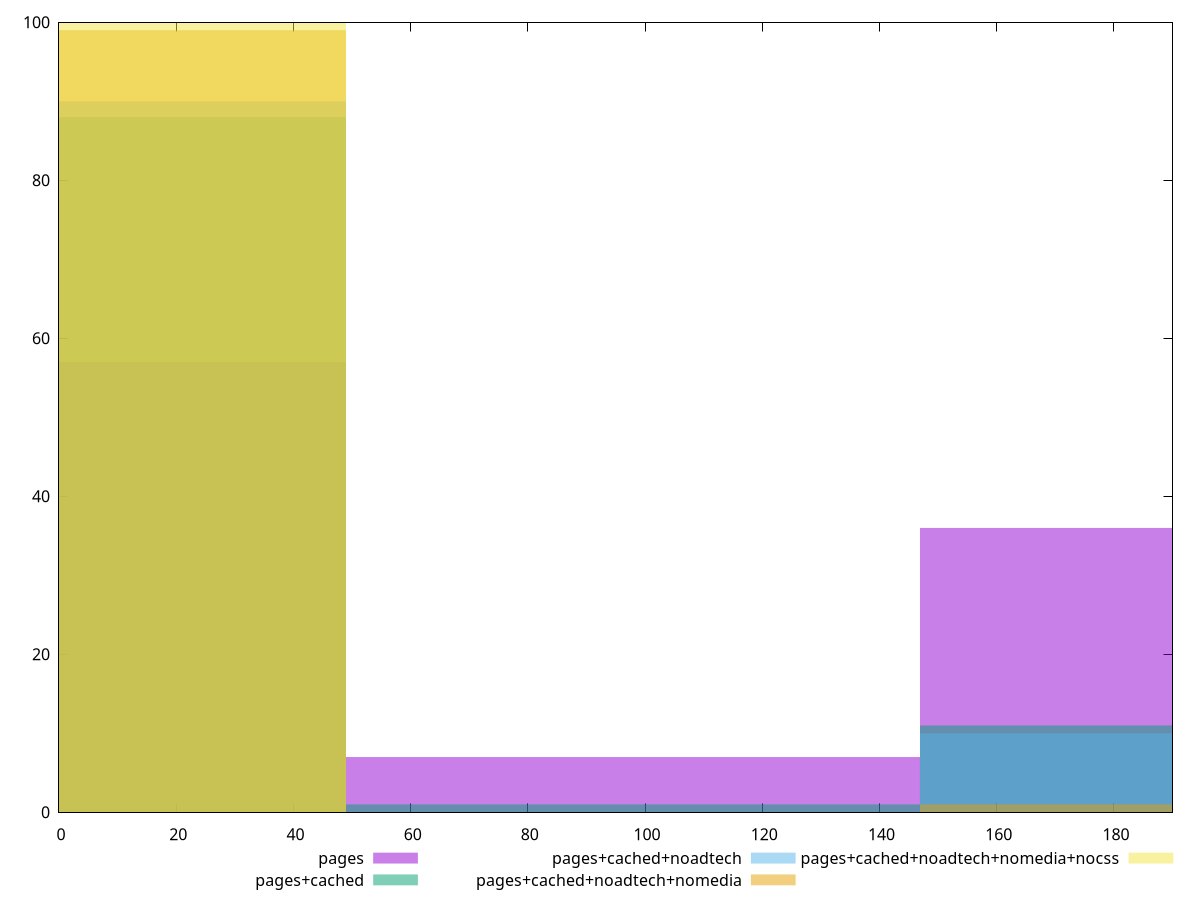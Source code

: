reset

$pages <<EOF
0 57
195.88592562210354 36
97.94296281105177 7
EOF

$pagesCached <<EOF
0 88
195.88592562210354 11
97.94296281105177 1
EOF

$pagesCachedNoadtech <<EOF
0 90
195.88592562210354 10
EOF

$pagesCachedNoadtechNomedia <<EOF
0 99
195.88592562210354 1
EOF

$pagesCachedNoadtechNomediaNocss <<EOF
0 100
EOF

set key outside below
set boxwidth 97.94296281105177
set xrange [0:190]
set yrange [0:100]
set trange [0:100]
set style fill transparent solid 0.5 noborder
set terminal svg size 640, 530 enhanced background rgb 'white'
set output "report_00013_2021-02-09T12-04-24.940Z/unminified-css/comparison/histogram/all_raw.svg"

plot $pages title "pages" with boxes, \
     $pagesCached title "pages+cached" with boxes, \
     $pagesCachedNoadtech title "pages+cached+noadtech" with boxes, \
     $pagesCachedNoadtechNomedia title "pages+cached+noadtech+nomedia" with boxes, \
     $pagesCachedNoadtechNomediaNocss title "pages+cached+noadtech+nomedia+nocss" with boxes

reset
